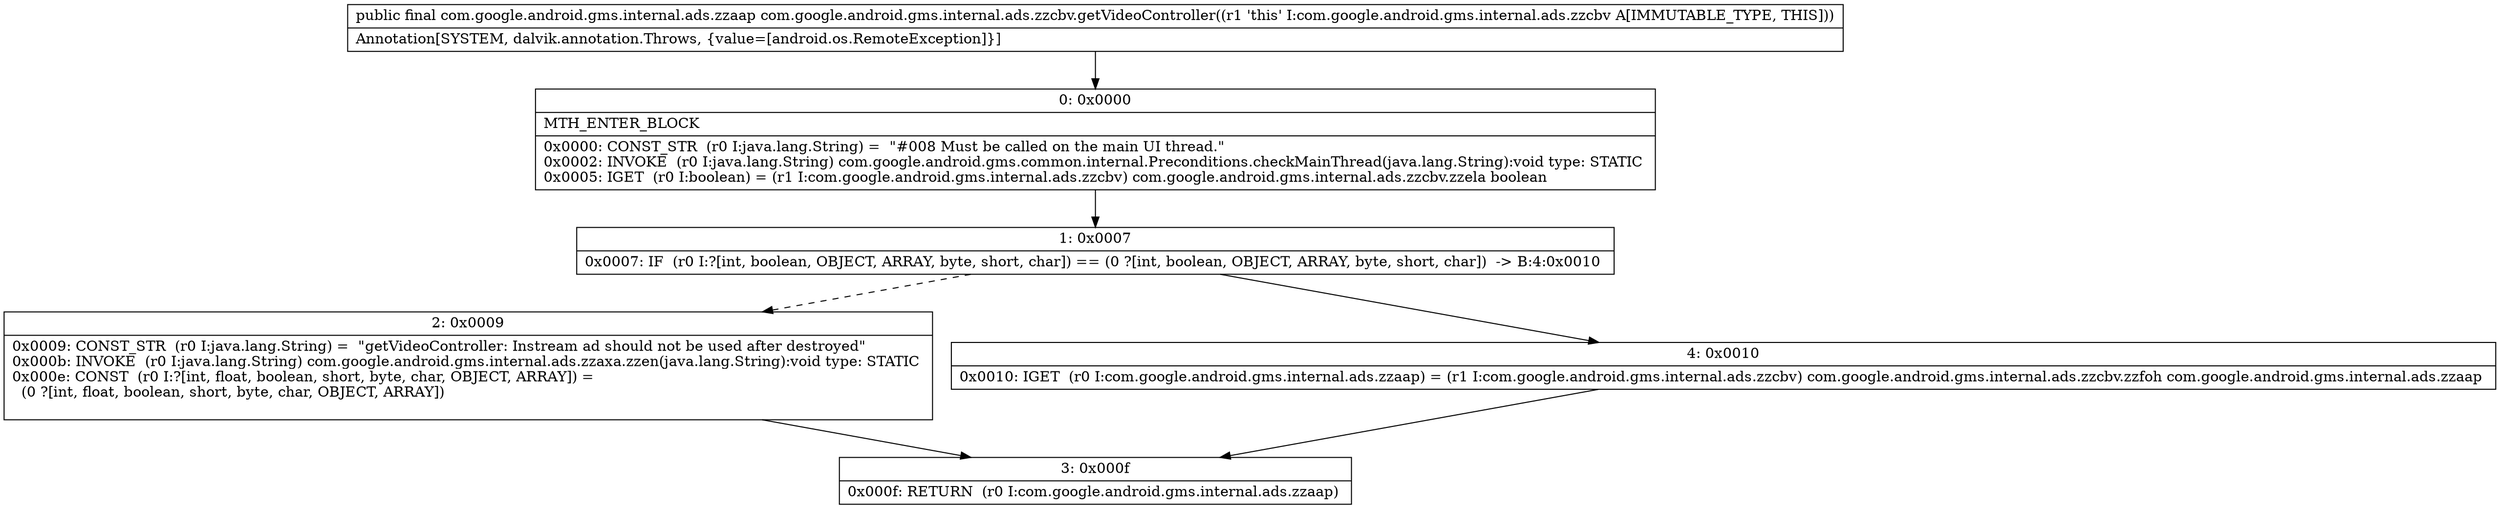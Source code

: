 digraph "CFG forcom.google.android.gms.internal.ads.zzcbv.getVideoController()Lcom\/google\/android\/gms\/internal\/ads\/zzaap;" {
Node_0 [shape=record,label="{0\:\ 0x0000|MTH_ENTER_BLOCK\l|0x0000: CONST_STR  (r0 I:java.lang.String) =  \"#008 Must be called on the main UI thread.\" \l0x0002: INVOKE  (r0 I:java.lang.String) com.google.android.gms.common.internal.Preconditions.checkMainThread(java.lang.String):void type: STATIC \l0x0005: IGET  (r0 I:boolean) = (r1 I:com.google.android.gms.internal.ads.zzcbv) com.google.android.gms.internal.ads.zzcbv.zzela boolean \l}"];
Node_1 [shape=record,label="{1\:\ 0x0007|0x0007: IF  (r0 I:?[int, boolean, OBJECT, ARRAY, byte, short, char]) == (0 ?[int, boolean, OBJECT, ARRAY, byte, short, char])  \-\> B:4:0x0010 \l}"];
Node_2 [shape=record,label="{2\:\ 0x0009|0x0009: CONST_STR  (r0 I:java.lang.String) =  \"getVideoController: Instream ad should not be used after destroyed\" \l0x000b: INVOKE  (r0 I:java.lang.String) com.google.android.gms.internal.ads.zzaxa.zzen(java.lang.String):void type: STATIC \l0x000e: CONST  (r0 I:?[int, float, boolean, short, byte, char, OBJECT, ARRAY]) = \l  (0 ?[int, float, boolean, short, byte, char, OBJECT, ARRAY])\l \l}"];
Node_3 [shape=record,label="{3\:\ 0x000f|0x000f: RETURN  (r0 I:com.google.android.gms.internal.ads.zzaap) \l}"];
Node_4 [shape=record,label="{4\:\ 0x0010|0x0010: IGET  (r0 I:com.google.android.gms.internal.ads.zzaap) = (r1 I:com.google.android.gms.internal.ads.zzcbv) com.google.android.gms.internal.ads.zzcbv.zzfoh com.google.android.gms.internal.ads.zzaap \l}"];
MethodNode[shape=record,label="{public final com.google.android.gms.internal.ads.zzaap com.google.android.gms.internal.ads.zzcbv.getVideoController((r1 'this' I:com.google.android.gms.internal.ads.zzcbv A[IMMUTABLE_TYPE, THIS]))  | Annotation[SYSTEM, dalvik.annotation.Throws, \{value=[android.os.RemoteException]\}]\l}"];
MethodNode -> Node_0;
Node_0 -> Node_1;
Node_1 -> Node_2[style=dashed];
Node_1 -> Node_4;
Node_2 -> Node_3;
Node_4 -> Node_3;
}

